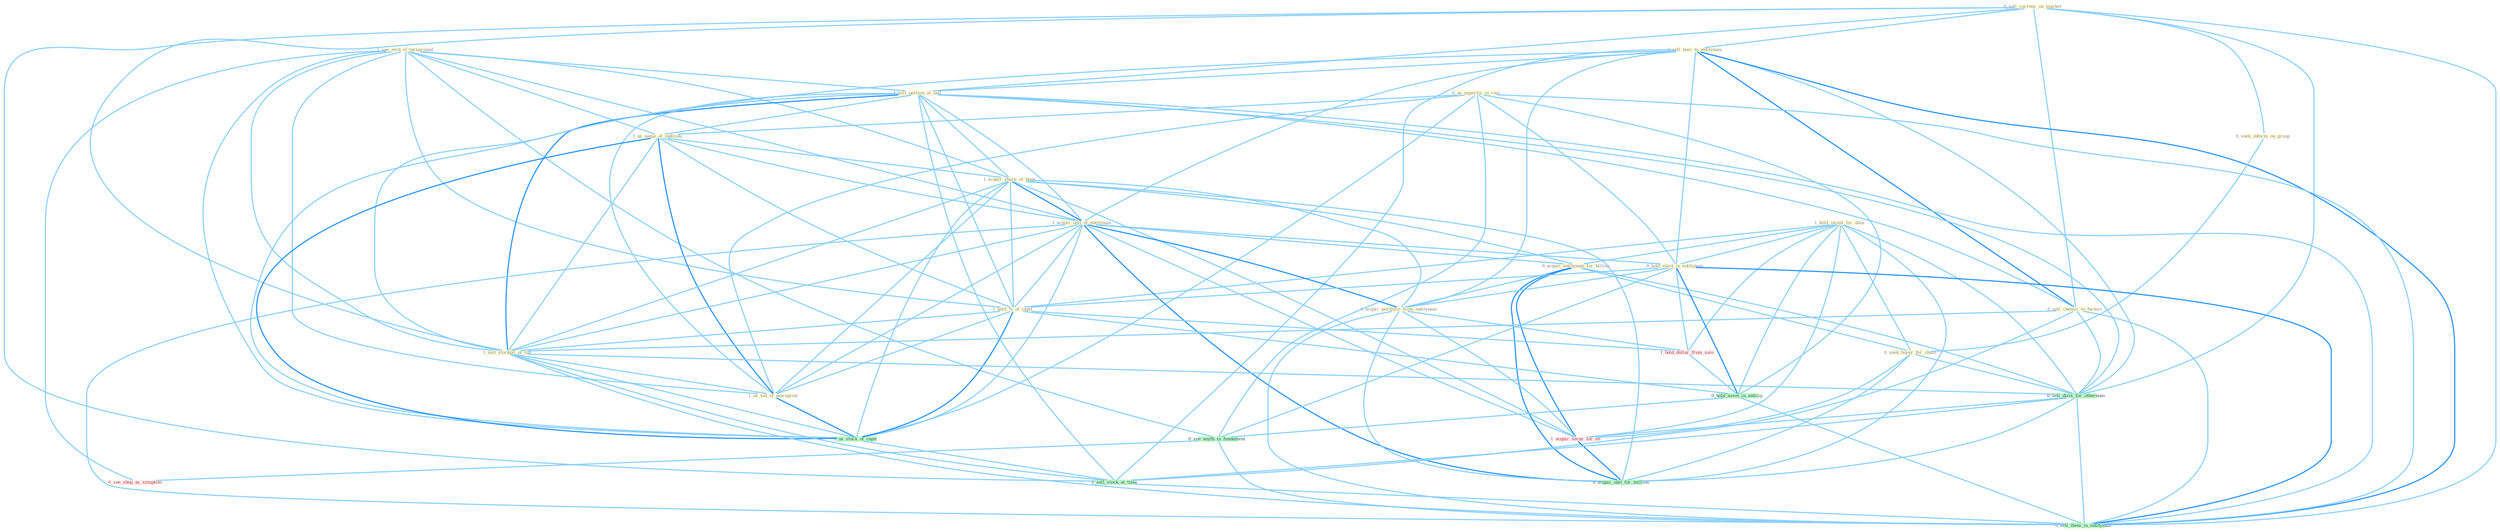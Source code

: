 Graph G{ 
    node
    [shape=polygon,style=filled,width=.5,height=.06,color="#BDFCC9",fixedsize=true,fontsize=4,
    fontcolor="#2f4f4f"];
    {node
    [color="#ffffe0", fontcolor="#8b7d6b"] "1_see_evid_of_turnaround " "1_hold_incent_for_abus " "0_sell_currenc_on_market " "0_sell_busi_to_entitynam " "0_us_expertis_in_rest " "1_sell_portion_of_unit " "1_us_name_of_individu " "0_seek_inform_on_group " "1_acquir_share_of_bank " "1_acquir_unit_of_entitynam " "0_acquir_entitynam_for_billion " "0_seek_buyer_for_chain " "0_hold_elect_in_entitynam " "1_hold_%_of_capit " "0_sell_chemic_to_factori " "1_sell_stockpil_of_ton " "0_acquir_portfolio_from_entitynam " "1_us_ton_of_newsprint "}
{node [color="#fff0f5", fontcolor="#b22222"] "1_acquir_secur_for_an " "1_hold_dollar_from_sale " "0_see_shop_as_symptom "}
edge [color="#B0E2FF"];

	"1_see_evid_of_turnaround " -- "1_sell_portion_of_unit " [w="1", color="#87cefa" ];
	"1_see_evid_of_turnaround " -- "1_us_name_of_individu " [w="1", color="#87cefa" ];
	"1_see_evid_of_turnaround " -- "1_acquir_share_of_bank " [w="1", color="#87cefa" ];
	"1_see_evid_of_turnaround " -- "1_acquir_unit_of_entitynam " [w="1", color="#87cefa" ];
	"1_see_evid_of_turnaround " -- "1_hold_%_of_capit " [w="1", color="#87cefa" ];
	"1_see_evid_of_turnaround " -- "1_sell_stockpil_of_ton " [w="1", color="#87cefa" ];
	"1_see_evid_of_turnaround " -- "1_us_ton_of_newsprint " [w="1", color="#87cefa" ];
	"1_see_evid_of_turnaround " -- "1_us_stock_of_capit " [w="1", color="#87cefa" ];
	"1_see_evid_of_turnaround " -- "0_see_anyth_in_fundament " [w="1", color="#87cefa" ];
	"1_see_evid_of_turnaround " -- "0_see_shop_as_symptom " [w="1", color="#87cefa" ];
	"1_hold_incent_for_abus " -- "0_acquir_entitynam_for_billion " [w="1", color="#87cefa" ];
	"1_hold_incent_for_abus " -- "0_seek_buyer_for_chain " [w="1", color="#87cefa" ];
	"1_hold_incent_for_abus " -- "0_hold_elect_in_entitynam " [w="1", color="#87cefa" ];
	"1_hold_incent_for_abus " -- "1_hold_%_of_capit " [w="1", color="#87cefa" ];
	"1_hold_incent_for_abus " -- "0_sell_divis_for_othernum " [w="1", color="#87cefa" ];
	"1_hold_incent_for_abus " -- "1_acquir_secur_for_an " [w="1", color="#87cefa" ];
	"1_hold_incent_for_abus " -- "1_hold_dollar_from_sale " [w="1", color="#87cefa" ];
	"1_hold_incent_for_abus " -- "0_hold_asset_in_anticip " [w="1", color="#87cefa" ];
	"1_hold_incent_for_abus " -- "0_acquir_unit_for_million " [w="1", color="#87cefa" ];
	"0_sell_currenc_on_market " -- "0_sell_busi_to_entitynam " [w="1", color="#87cefa" ];
	"0_sell_currenc_on_market " -- "1_sell_portion_of_unit " [w="1", color="#87cefa" ];
	"0_sell_currenc_on_market " -- "0_seek_inform_on_group " [w="1", color="#87cefa" ];
	"0_sell_currenc_on_market " -- "0_sell_chemic_to_factori " [w="1", color="#87cefa" ];
	"0_sell_currenc_on_market " -- "1_sell_stockpil_of_ton " [w="1", color="#87cefa" ];
	"0_sell_currenc_on_market " -- "0_sell_divis_for_othernum " [w="1", color="#87cefa" ];
	"0_sell_currenc_on_market " -- "0_sell_stock_at_time " [w="1", color="#87cefa" ];
	"0_sell_currenc_on_market " -- "0_sell_them_in_entitynam " [w="1", color="#87cefa" ];
	"0_sell_busi_to_entitynam " -- "1_sell_portion_of_unit " [w="1", color="#87cefa" ];
	"0_sell_busi_to_entitynam " -- "1_acquir_unit_of_entitynam " [w="1", color="#87cefa" ];
	"0_sell_busi_to_entitynam " -- "0_hold_elect_in_entitynam " [w="1", color="#87cefa" ];
	"0_sell_busi_to_entitynam " -- "0_sell_chemic_to_factori " [w="2", color="#1e90ff" , len=0.8];
	"0_sell_busi_to_entitynam " -- "1_sell_stockpil_of_ton " [w="1", color="#87cefa" ];
	"0_sell_busi_to_entitynam " -- "0_acquir_portfolio_from_entitynam " [w="1", color="#87cefa" ];
	"0_sell_busi_to_entitynam " -- "0_sell_divis_for_othernum " [w="1", color="#87cefa" ];
	"0_sell_busi_to_entitynam " -- "0_sell_stock_at_time " [w="1", color="#87cefa" ];
	"0_sell_busi_to_entitynam " -- "0_sell_them_in_entitynam " [w="2", color="#1e90ff" , len=0.8];
	"0_us_expertis_in_rest " -- "1_us_name_of_individu " [w="1", color="#87cefa" ];
	"0_us_expertis_in_rest " -- "0_hold_elect_in_entitynam " [w="1", color="#87cefa" ];
	"0_us_expertis_in_rest " -- "1_us_ton_of_newsprint " [w="1", color="#87cefa" ];
	"0_us_expertis_in_rest " -- "1_us_stock_of_capit " [w="1", color="#87cefa" ];
	"0_us_expertis_in_rest " -- "0_hold_asset_in_anticip " [w="1", color="#87cefa" ];
	"0_us_expertis_in_rest " -- "0_see_anyth_in_fundament " [w="1", color="#87cefa" ];
	"0_us_expertis_in_rest " -- "0_sell_them_in_entitynam " [w="1", color="#87cefa" ];
	"1_sell_portion_of_unit " -- "1_us_name_of_individu " [w="1", color="#87cefa" ];
	"1_sell_portion_of_unit " -- "1_acquir_share_of_bank " [w="1", color="#87cefa" ];
	"1_sell_portion_of_unit " -- "1_acquir_unit_of_entitynam " [w="1", color="#87cefa" ];
	"1_sell_portion_of_unit " -- "1_hold_%_of_capit " [w="1", color="#87cefa" ];
	"1_sell_portion_of_unit " -- "0_sell_chemic_to_factori " [w="1", color="#87cefa" ];
	"1_sell_portion_of_unit " -- "1_sell_stockpil_of_ton " [w="2", color="#1e90ff" , len=0.8];
	"1_sell_portion_of_unit " -- "1_us_ton_of_newsprint " [w="1", color="#87cefa" ];
	"1_sell_portion_of_unit " -- "0_sell_divis_for_othernum " [w="1", color="#87cefa" ];
	"1_sell_portion_of_unit " -- "1_us_stock_of_capit " [w="1", color="#87cefa" ];
	"1_sell_portion_of_unit " -- "0_sell_stock_at_time " [w="1", color="#87cefa" ];
	"1_sell_portion_of_unit " -- "0_sell_them_in_entitynam " [w="1", color="#87cefa" ];
	"1_us_name_of_individu " -- "1_acquir_share_of_bank " [w="1", color="#87cefa" ];
	"1_us_name_of_individu " -- "1_acquir_unit_of_entitynam " [w="1", color="#87cefa" ];
	"1_us_name_of_individu " -- "1_hold_%_of_capit " [w="1", color="#87cefa" ];
	"1_us_name_of_individu " -- "1_sell_stockpil_of_ton " [w="1", color="#87cefa" ];
	"1_us_name_of_individu " -- "1_us_ton_of_newsprint " [w="2", color="#1e90ff" , len=0.8];
	"1_us_name_of_individu " -- "1_us_stock_of_capit " [w="2", color="#1e90ff" , len=0.8];
	"0_seek_inform_on_group " -- "0_seek_buyer_for_chain " [w="1", color="#87cefa" ];
	"1_acquir_share_of_bank " -- "1_acquir_unit_of_entitynam " [w="2", color="#1e90ff" , len=0.8];
	"1_acquir_share_of_bank " -- "0_acquir_entitynam_for_billion " [w="1", color="#87cefa" ];
	"1_acquir_share_of_bank " -- "1_hold_%_of_capit " [w="1", color="#87cefa" ];
	"1_acquir_share_of_bank " -- "1_sell_stockpil_of_ton " [w="1", color="#87cefa" ];
	"1_acquir_share_of_bank " -- "0_acquir_portfolio_from_entitynam " [w="1", color="#87cefa" ];
	"1_acquir_share_of_bank " -- "1_us_ton_of_newsprint " [w="1", color="#87cefa" ];
	"1_acquir_share_of_bank " -- "1_acquir_secur_for_an " [w="1", color="#87cefa" ];
	"1_acquir_share_of_bank " -- "1_us_stock_of_capit " [w="1", color="#87cefa" ];
	"1_acquir_share_of_bank " -- "0_acquir_unit_for_million " [w="1", color="#87cefa" ];
	"1_acquir_unit_of_entitynam " -- "0_acquir_entitynam_for_billion " [w="1", color="#87cefa" ];
	"1_acquir_unit_of_entitynam " -- "0_hold_elect_in_entitynam " [w="1", color="#87cefa" ];
	"1_acquir_unit_of_entitynam " -- "1_hold_%_of_capit " [w="1", color="#87cefa" ];
	"1_acquir_unit_of_entitynam " -- "1_sell_stockpil_of_ton " [w="1", color="#87cefa" ];
	"1_acquir_unit_of_entitynam " -- "0_acquir_portfolio_from_entitynam " [w="2", color="#1e90ff" , len=0.8];
	"1_acquir_unit_of_entitynam " -- "1_us_ton_of_newsprint " [w="1", color="#87cefa" ];
	"1_acquir_unit_of_entitynam " -- "1_acquir_secur_for_an " [w="1", color="#87cefa" ];
	"1_acquir_unit_of_entitynam " -- "1_us_stock_of_capit " [w="1", color="#87cefa" ];
	"1_acquir_unit_of_entitynam " -- "0_acquir_unit_for_million " [w="2", color="#1e90ff" , len=0.8];
	"1_acquir_unit_of_entitynam " -- "0_sell_them_in_entitynam " [w="1", color="#87cefa" ];
	"0_acquir_entitynam_for_billion " -- "0_seek_buyer_for_chain " [w="1", color="#87cefa" ];
	"0_acquir_entitynam_for_billion " -- "0_acquir_portfolio_from_entitynam " [w="1", color="#87cefa" ];
	"0_acquir_entitynam_for_billion " -- "0_sell_divis_for_othernum " [w="1", color="#87cefa" ];
	"0_acquir_entitynam_for_billion " -- "1_acquir_secur_for_an " [w="2", color="#1e90ff" , len=0.8];
	"0_acquir_entitynam_for_billion " -- "0_acquir_unit_for_million " [w="2", color="#1e90ff" , len=0.8];
	"0_seek_buyer_for_chain " -- "0_sell_divis_for_othernum " [w="1", color="#87cefa" ];
	"0_seek_buyer_for_chain " -- "1_acquir_secur_for_an " [w="1", color="#87cefa" ];
	"0_seek_buyer_for_chain " -- "0_acquir_unit_for_million " [w="1", color="#87cefa" ];
	"0_hold_elect_in_entitynam " -- "1_hold_%_of_capit " [w="1", color="#87cefa" ];
	"0_hold_elect_in_entitynam " -- "0_acquir_portfolio_from_entitynam " [w="1", color="#87cefa" ];
	"0_hold_elect_in_entitynam " -- "1_hold_dollar_from_sale " [w="1", color="#87cefa" ];
	"0_hold_elect_in_entitynam " -- "0_hold_asset_in_anticip " [w="2", color="#1e90ff" , len=0.8];
	"0_hold_elect_in_entitynam " -- "0_see_anyth_in_fundament " [w="1", color="#87cefa" ];
	"0_hold_elect_in_entitynam " -- "0_sell_them_in_entitynam " [w="2", color="#1e90ff" , len=0.8];
	"1_hold_%_of_capit " -- "1_sell_stockpil_of_ton " [w="1", color="#87cefa" ];
	"1_hold_%_of_capit " -- "1_us_ton_of_newsprint " [w="1", color="#87cefa" ];
	"1_hold_%_of_capit " -- "1_us_stock_of_capit " [w="2", color="#1e90ff" , len=0.8];
	"1_hold_%_of_capit " -- "1_hold_dollar_from_sale " [w="1", color="#87cefa" ];
	"1_hold_%_of_capit " -- "0_hold_asset_in_anticip " [w="1", color="#87cefa" ];
	"0_sell_chemic_to_factori " -- "1_sell_stockpil_of_ton " [w="1", color="#87cefa" ];
	"0_sell_chemic_to_factori " -- "0_sell_divis_for_othernum " [w="1", color="#87cefa" ];
	"0_sell_chemic_to_factori " -- "0_sell_stock_at_time " [w="1", color="#87cefa" ];
	"0_sell_chemic_to_factori " -- "0_sell_them_in_entitynam " [w="1", color="#87cefa" ];
	"1_sell_stockpil_of_ton " -- "1_us_ton_of_newsprint " [w="1", color="#87cefa" ];
	"1_sell_stockpil_of_ton " -- "0_sell_divis_for_othernum " [w="1", color="#87cefa" ];
	"1_sell_stockpil_of_ton " -- "1_us_stock_of_capit " [w="1", color="#87cefa" ];
	"1_sell_stockpil_of_ton " -- "0_sell_stock_at_time " [w="1", color="#87cefa" ];
	"1_sell_stockpil_of_ton " -- "0_sell_them_in_entitynam " [w="1", color="#87cefa" ];
	"0_acquir_portfolio_from_entitynam " -- "1_acquir_secur_for_an " [w="1", color="#87cefa" ];
	"0_acquir_portfolio_from_entitynam " -- "1_hold_dollar_from_sale " [w="1", color="#87cefa" ];
	"0_acquir_portfolio_from_entitynam " -- "0_acquir_unit_for_million " [w="1", color="#87cefa" ];
	"0_acquir_portfolio_from_entitynam " -- "0_sell_them_in_entitynam " [w="1", color="#87cefa" ];
	"1_us_ton_of_newsprint " -- "1_us_stock_of_capit " [w="2", color="#1e90ff" , len=0.8];
	"0_sell_divis_for_othernum " -- "1_acquir_secur_for_an " [w="1", color="#87cefa" ];
	"0_sell_divis_for_othernum " -- "0_sell_stock_at_time " [w="1", color="#87cefa" ];
	"0_sell_divis_for_othernum " -- "0_acquir_unit_for_million " [w="1", color="#87cefa" ];
	"0_sell_divis_for_othernum " -- "0_sell_them_in_entitynam " [w="1", color="#87cefa" ];
	"1_acquir_secur_for_an " -- "0_acquir_unit_for_million " [w="2", color="#1e90ff" , len=0.8];
	"1_us_stock_of_capit " -- "0_sell_stock_at_time " [w="1", color="#87cefa" ];
	"1_hold_dollar_from_sale " -- "0_hold_asset_in_anticip " [w="1", color="#87cefa" ];
	"0_hold_asset_in_anticip " -- "0_see_anyth_in_fundament " [w="1", color="#87cefa" ];
	"0_hold_asset_in_anticip " -- "0_sell_them_in_entitynam " [w="1", color="#87cefa" ];
	"0_sell_stock_at_time " -- "0_sell_them_in_entitynam " [w="1", color="#87cefa" ];
	"0_see_anyth_in_fundament " -- "0_see_shop_as_symptom " [w="1", color="#87cefa" ];
	"0_see_anyth_in_fundament " -- "0_sell_them_in_entitynam " [w="1", color="#87cefa" ];
}